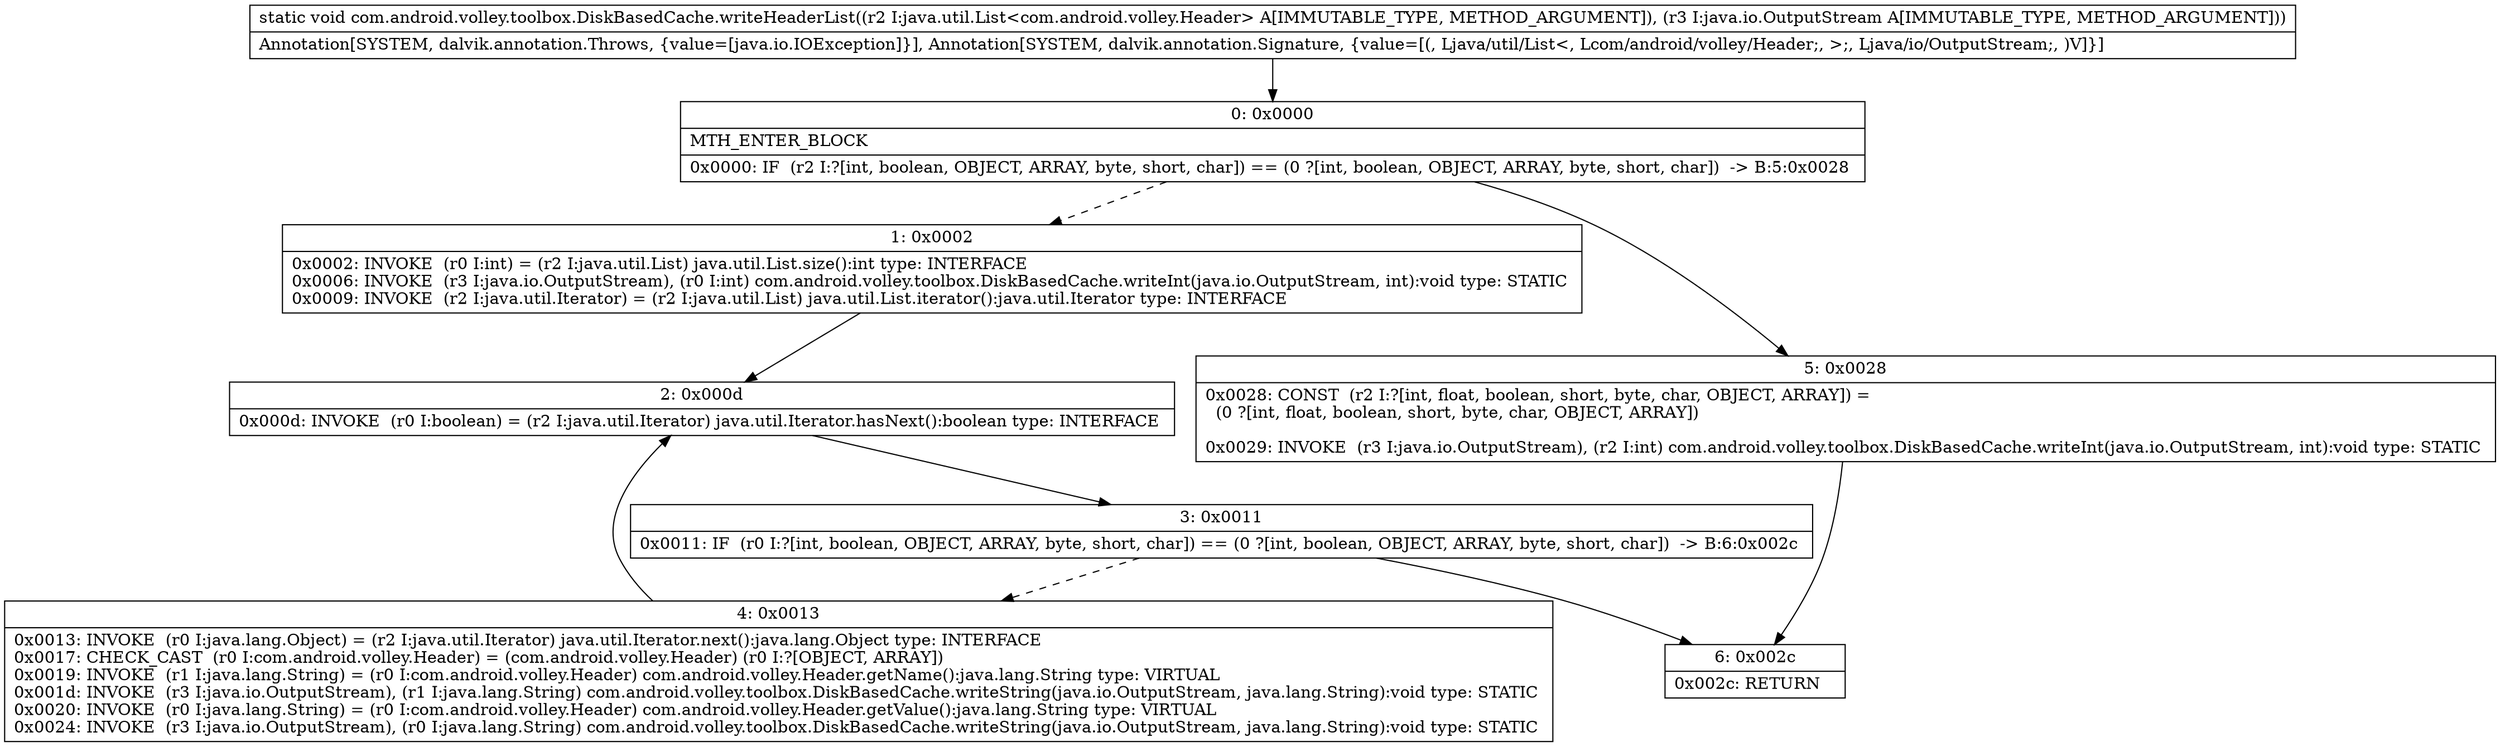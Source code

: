 digraph "CFG forcom.android.volley.toolbox.DiskBasedCache.writeHeaderList(Ljava\/util\/List;Ljava\/io\/OutputStream;)V" {
Node_0 [shape=record,label="{0\:\ 0x0000|MTH_ENTER_BLOCK\l|0x0000: IF  (r2 I:?[int, boolean, OBJECT, ARRAY, byte, short, char]) == (0 ?[int, boolean, OBJECT, ARRAY, byte, short, char])  \-\> B:5:0x0028 \l}"];
Node_1 [shape=record,label="{1\:\ 0x0002|0x0002: INVOKE  (r0 I:int) = (r2 I:java.util.List) java.util.List.size():int type: INTERFACE \l0x0006: INVOKE  (r3 I:java.io.OutputStream), (r0 I:int) com.android.volley.toolbox.DiskBasedCache.writeInt(java.io.OutputStream, int):void type: STATIC \l0x0009: INVOKE  (r2 I:java.util.Iterator) = (r2 I:java.util.List) java.util.List.iterator():java.util.Iterator type: INTERFACE \l}"];
Node_2 [shape=record,label="{2\:\ 0x000d|0x000d: INVOKE  (r0 I:boolean) = (r2 I:java.util.Iterator) java.util.Iterator.hasNext():boolean type: INTERFACE \l}"];
Node_3 [shape=record,label="{3\:\ 0x0011|0x0011: IF  (r0 I:?[int, boolean, OBJECT, ARRAY, byte, short, char]) == (0 ?[int, boolean, OBJECT, ARRAY, byte, short, char])  \-\> B:6:0x002c \l}"];
Node_4 [shape=record,label="{4\:\ 0x0013|0x0013: INVOKE  (r0 I:java.lang.Object) = (r2 I:java.util.Iterator) java.util.Iterator.next():java.lang.Object type: INTERFACE \l0x0017: CHECK_CAST  (r0 I:com.android.volley.Header) = (com.android.volley.Header) (r0 I:?[OBJECT, ARRAY]) \l0x0019: INVOKE  (r1 I:java.lang.String) = (r0 I:com.android.volley.Header) com.android.volley.Header.getName():java.lang.String type: VIRTUAL \l0x001d: INVOKE  (r3 I:java.io.OutputStream), (r1 I:java.lang.String) com.android.volley.toolbox.DiskBasedCache.writeString(java.io.OutputStream, java.lang.String):void type: STATIC \l0x0020: INVOKE  (r0 I:java.lang.String) = (r0 I:com.android.volley.Header) com.android.volley.Header.getValue():java.lang.String type: VIRTUAL \l0x0024: INVOKE  (r3 I:java.io.OutputStream), (r0 I:java.lang.String) com.android.volley.toolbox.DiskBasedCache.writeString(java.io.OutputStream, java.lang.String):void type: STATIC \l}"];
Node_5 [shape=record,label="{5\:\ 0x0028|0x0028: CONST  (r2 I:?[int, float, boolean, short, byte, char, OBJECT, ARRAY]) = \l  (0 ?[int, float, boolean, short, byte, char, OBJECT, ARRAY])\l \l0x0029: INVOKE  (r3 I:java.io.OutputStream), (r2 I:int) com.android.volley.toolbox.DiskBasedCache.writeInt(java.io.OutputStream, int):void type: STATIC \l}"];
Node_6 [shape=record,label="{6\:\ 0x002c|0x002c: RETURN   \l}"];
MethodNode[shape=record,label="{static void com.android.volley.toolbox.DiskBasedCache.writeHeaderList((r2 I:java.util.List\<com.android.volley.Header\> A[IMMUTABLE_TYPE, METHOD_ARGUMENT]), (r3 I:java.io.OutputStream A[IMMUTABLE_TYPE, METHOD_ARGUMENT]))  | Annotation[SYSTEM, dalvik.annotation.Throws, \{value=[java.io.IOException]\}], Annotation[SYSTEM, dalvik.annotation.Signature, \{value=[(, Ljava\/util\/List\<, Lcom\/android\/volley\/Header;, \>;, Ljava\/io\/OutputStream;, )V]\}]\l}"];
MethodNode -> Node_0;
Node_0 -> Node_1[style=dashed];
Node_0 -> Node_5;
Node_1 -> Node_2;
Node_2 -> Node_3;
Node_3 -> Node_4[style=dashed];
Node_3 -> Node_6;
Node_4 -> Node_2;
Node_5 -> Node_6;
}

